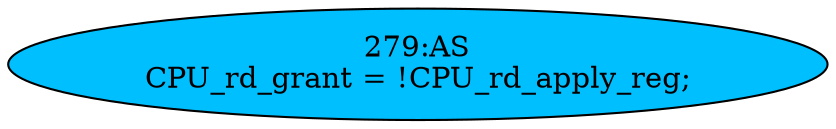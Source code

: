 strict digraph "" {
	node [label="\N"];
	"279:AS"	 [ast="<pyverilog.vparser.ast.Assign object at 0x7f7ac5192b90>",
		def_var="['CPU_rd_grant']",
		fillcolor=deepskyblue,
		label="279:AS
CPU_rd_grant = !CPU_rd_apply_reg;",
		statements="[]",
		style=filled,
		typ=Assign,
		use_var="['CPU_rd_apply_reg']"];
}
